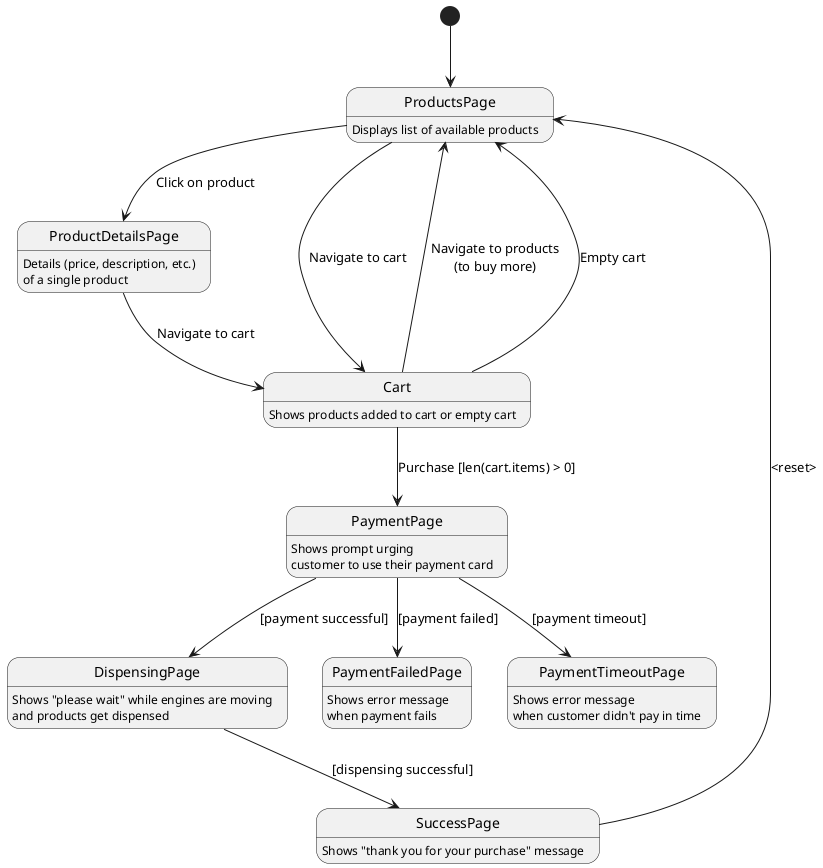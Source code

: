 @startuml
[*] --> ProductsPage
ProductsPage --> ProductDetailsPage: Click on product
ProductsPage --> Cart: Navigate to cart
ProductDetailsPage --> Cart: Navigate to cart
Cart --> ProductsPage: Navigate to products\n(to buy more)
Cart --> ProductsPage: Empty cart
Cart --> PaymentPage: Purchase [len(cart.items) > 0]
PaymentPage --> DispensingPage: [payment successful]
DispensingPage --> SuccessPage: [dispensing successful]
SuccessPage --> ProductsPage: <reset>
PaymentPage --> PaymentFailedPage: [payment failed]
PaymentPage --> PaymentTimeoutPage: [payment timeout]

ProductsPage: Displays list of available products
ProductDetailsPage: Details (price, description, etc.)\nof a single product
Cart: Shows products added to cart or empty cart
PaymentPage: Shows prompt urging\ncustomer to use their payment card
PaymentFailedPage: Shows error message\nwhen payment fails
PaymentTimeoutPage: Shows error message\nwhen customer didn't pay in time
DispensingPage: Shows "please wait" while engines are moving\nand products get dispensed
SuccessPage: Shows "thank you for your purchase" message
@enduml